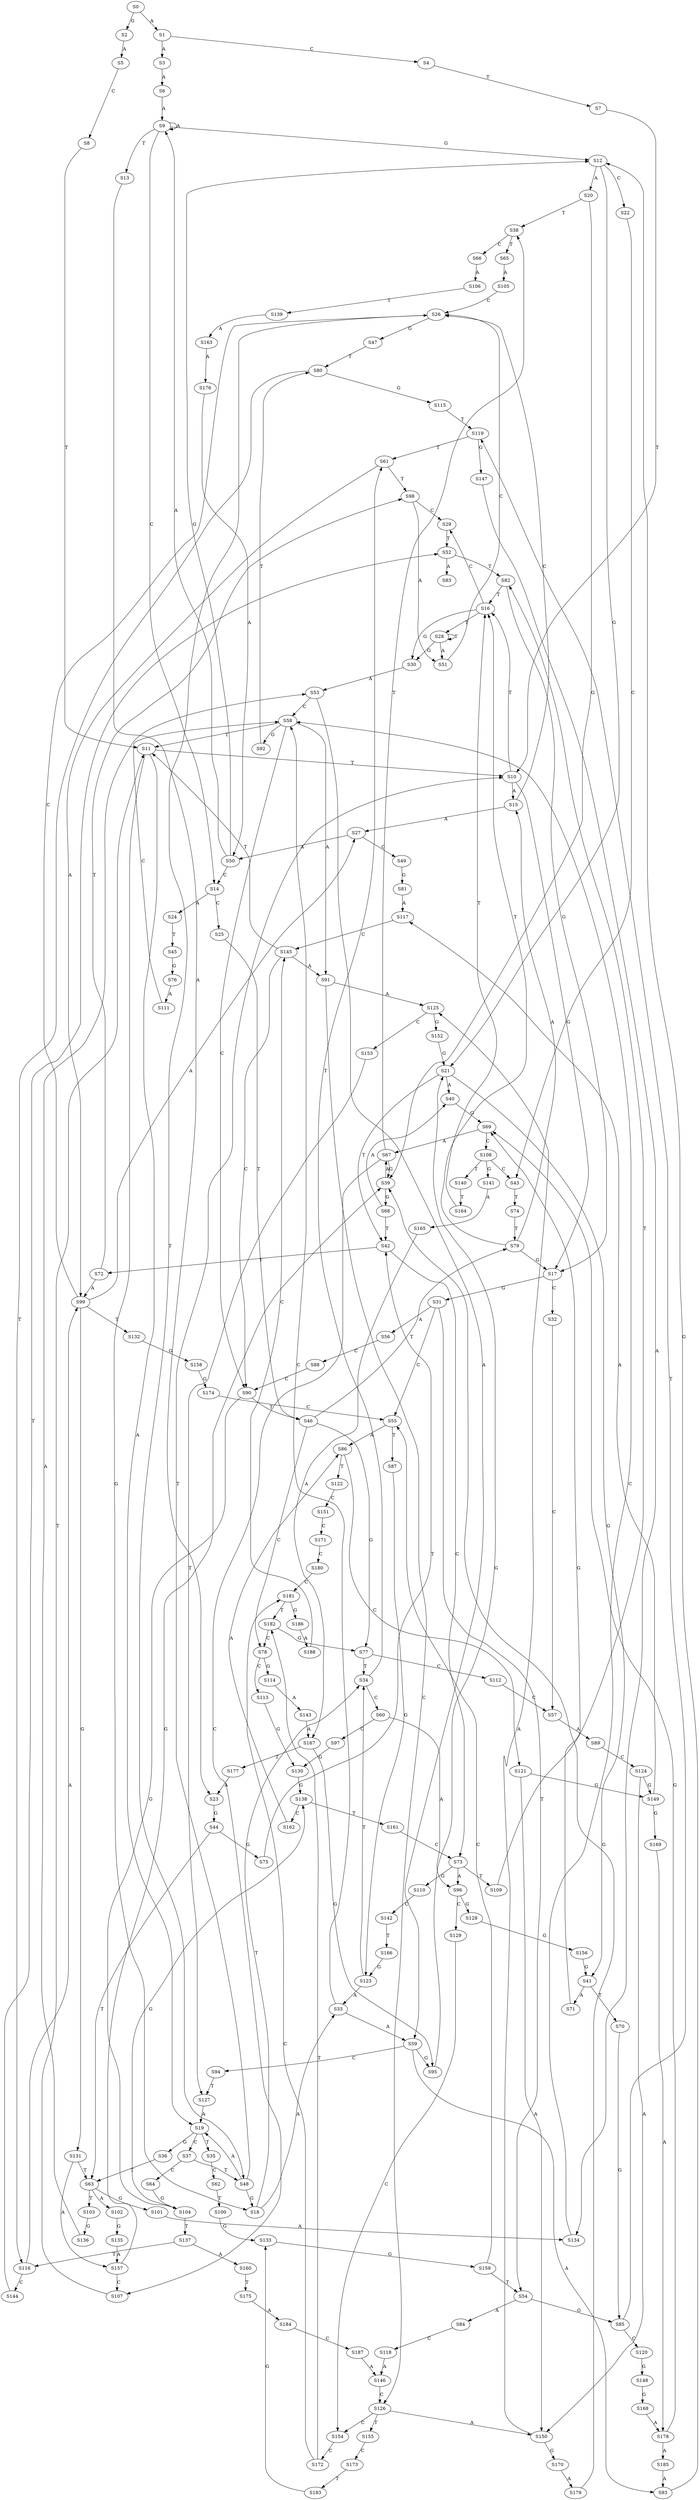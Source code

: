 strict digraph  {
	S0 -> S1 [ label = A ];
	S0 -> S2 [ label = G ];
	S1 -> S3 [ label = A ];
	S1 -> S4 [ label = C ];
	S2 -> S5 [ label = A ];
	S3 -> S6 [ label = A ];
	S4 -> S7 [ label = T ];
	S5 -> S8 [ label = C ];
	S6 -> S9 [ label = A ];
	S7 -> S10 [ label = T ];
	S8 -> S11 [ label = T ];
	S9 -> S12 [ label = G ];
	S9 -> S13 [ label = T ];
	S9 -> S9 [ label = A ];
	S9 -> S14 [ label = C ];
	S10 -> S15 [ label = A ];
	S10 -> S16 [ label = T ];
	S10 -> S17 [ label = G ];
	S11 -> S10 [ label = T ];
	S11 -> S18 [ label = G ];
	S11 -> S19 [ label = A ];
	S12 -> S20 [ label = A ];
	S12 -> S21 [ label = G ];
	S12 -> S22 [ label = C ];
	S13 -> S23 [ label = A ];
	S14 -> S24 [ label = A ];
	S14 -> S25 [ label = C ];
	S15 -> S26 [ label = C ];
	S15 -> S27 [ label = A ];
	S16 -> S28 [ label = T ];
	S16 -> S29 [ label = C ];
	S16 -> S30 [ label = G ];
	S17 -> S31 [ label = G ];
	S17 -> S32 [ label = C ];
	S18 -> S33 [ label = A ];
	S18 -> S34 [ label = T ];
	S19 -> S35 [ label = T ];
	S19 -> S36 [ label = G ];
	S19 -> S37 [ label = C ];
	S20 -> S38 [ label = T ];
	S20 -> S39 [ label = G ];
	S21 -> S40 [ label = A ];
	S21 -> S41 [ label = G ];
	S21 -> S42 [ label = T ];
	S22 -> S43 [ label = C ];
	S23 -> S44 [ label = G ];
	S24 -> S45 [ label = T ];
	S25 -> S46 [ label = T ];
	S26 -> S47 [ label = G ];
	S26 -> S48 [ label = T ];
	S27 -> S49 [ label = C ];
	S27 -> S50 [ label = A ];
	S28 -> S51 [ label = A ];
	S28 -> S28 [ label = T ];
	S28 -> S30 [ label = G ];
	S29 -> S52 [ label = T ];
	S30 -> S53 [ label = A ];
	S31 -> S54 [ label = T ];
	S31 -> S55 [ label = C ];
	S31 -> S56 [ label = A ];
	S32 -> S57 [ label = C ];
	S33 -> S58 [ label = C ];
	S33 -> S59 [ label = A ];
	S34 -> S60 [ label = C ];
	S34 -> S61 [ label = T ];
	S35 -> S62 [ label = C ];
	S36 -> S63 [ label = T ];
	S37 -> S48 [ label = T ];
	S37 -> S64 [ label = C ];
	S38 -> S65 [ label = T ];
	S38 -> S66 [ label = C ];
	S39 -> S67 [ label = A ];
	S39 -> S68 [ label = G ];
	S40 -> S69 [ label = G ];
	S41 -> S70 [ label = T ];
	S41 -> S71 [ label = A ];
	S42 -> S72 [ label = T ];
	S42 -> S73 [ label = C ];
	S43 -> S74 [ label = T ];
	S44 -> S75 [ label = G ];
	S44 -> S63 [ label = T ];
	S45 -> S76 [ label = G ];
	S46 -> S77 [ label = G ];
	S46 -> S78 [ label = C ];
	S46 -> S79 [ label = T ];
	S47 -> S80 [ label = T ];
	S48 -> S10 [ label = T ];
	S48 -> S19 [ label = A ];
	S48 -> S18 [ label = G ];
	S49 -> S81 [ label = G ];
	S50 -> S14 [ label = C ];
	S50 -> S12 [ label = G ];
	S50 -> S9 [ label = A ];
	S51 -> S26 [ label = C ];
	S52 -> S82 [ label = T ];
	S52 -> S83 [ label = A ];
	S53 -> S58 [ label = C ];
	S53 -> S59 [ label = A ];
	S54 -> S84 [ label = A ];
	S54 -> S85 [ label = G ];
	S55 -> S86 [ label = A ];
	S55 -> S87 [ label = T ];
	S56 -> S88 [ label = C ];
	S57 -> S89 [ label = A ];
	S58 -> S90 [ label = C ];
	S58 -> S91 [ label = A ];
	S58 -> S92 [ label = G ];
	S58 -> S11 [ label = T ];
	S59 -> S93 [ label = A ];
	S59 -> S94 [ label = C ];
	S59 -> S95 [ label = G ];
	S60 -> S96 [ label = A ];
	S60 -> S97 [ label = C ];
	S61 -> S98 [ label = T ];
	S61 -> S99 [ label = A ];
	S62 -> S100 [ label = T ];
	S63 -> S101 [ label = G ];
	S63 -> S102 [ label = A ];
	S63 -> S103 [ label = T ];
	S64 -> S104 [ label = G ];
	S65 -> S105 [ label = A ];
	S66 -> S106 [ label = A ];
	S67 -> S38 [ label = T ];
	S67 -> S107 [ label = C ];
	S67 -> S39 [ label = G ];
	S68 -> S42 [ label = T ];
	S68 -> S40 [ label = A ];
	S69 -> S108 [ label = C ];
	S69 -> S67 [ label = A ];
	S70 -> S85 [ label = G ];
	S71 -> S69 [ label = G ];
	S72 -> S99 [ label = A ];
	S72 -> S98 [ label = T ];
	S73 -> S109 [ label = T ];
	S73 -> S96 [ label = A ];
	S73 -> S110 [ label = G ];
	S74 -> S79 [ label = T ];
	S75 -> S42 [ label = T ];
	S76 -> S111 [ label = A ];
	S77 -> S34 [ label = T ];
	S77 -> S112 [ label = C ];
	S78 -> S113 [ label = C ];
	S78 -> S114 [ label = G ];
	S79 -> S16 [ label = T ];
	S79 -> S15 [ label = A ];
	S79 -> S17 [ label = G ];
	S80 -> S115 [ label = G ];
	S80 -> S116 [ label = T ];
	S81 -> S117 [ label = A ];
	S82 -> S16 [ label = T ];
	S82 -> S17 [ label = G ];
	S84 -> S118 [ label = C ];
	S85 -> S119 [ label = T ];
	S85 -> S120 [ label = C ];
	S86 -> S121 [ label = C ];
	S86 -> S122 [ label = T ];
	S87 -> S123 [ label = G ];
	S88 -> S90 [ label = C ];
	S89 -> S124 [ label = C ];
	S90 -> S104 [ label = G ];
	S90 -> S46 [ label = T ];
	S91 -> S125 [ label = A ];
	S91 -> S126 [ label = C ];
	S92 -> S80 [ label = T ];
	S93 -> S12 [ label = G ];
	S94 -> S127 [ label = T ];
	S95 -> S21 [ label = G ];
	S96 -> S128 [ label = G ];
	S96 -> S129 [ label = C ];
	S97 -> S130 [ label = G ];
	S98 -> S29 [ label = C ];
	S98 -> S51 [ label = A ];
	S99 -> S27 [ label = A ];
	S99 -> S131 [ label = G ];
	S99 -> S132 [ label = T ];
	S99 -> S26 [ label = C ];
	S100 -> S133 [ label = G ];
	S101 -> S134 [ label = A ];
	S102 -> S135 [ label = G ];
	S103 -> S136 [ label = G ];
	S104 -> S137 [ label = T ];
	S104 -> S138 [ label = G ];
	S105 -> S26 [ label = C ];
	S106 -> S139 [ label = T ];
	S107 -> S11 [ label = T ];
	S108 -> S140 [ label = T ];
	S108 -> S43 [ label = C ];
	S108 -> S141 [ label = G ];
	S109 -> S82 [ label = T ];
	S110 -> S142 [ label = C ];
	S111 -> S58 [ label = C ];
	S112 -> S57 [ label = C ];
	S113 -> S130 [ label = G ];
	S114 -> S143 [ label = A ];
	S115 -> S119 [ label = T ];
	S116 -> S99 [ label = A ];
	S116 -> S144 [ label = C ];
	S117 -> S145 [ label = C ];
	S118 -> S146 [ label = A ];
	S119 -> S147 [ label = G ];
	S119 -> S61 [ label = T ];
	S120 -> S148 [ label = G ];
	S121 -> S149 [ label = G ];
	S121 -> S150 [ label = A ];
	S122 -> S151 [ label = C ];
	S123 -> S34 [ label = T ];
	S123 -> S33 [ label = A ];
	S124 -> S150 [ label = A ];
	S124 -> S149 [ label = G ];
	S125 -> S152 [ label = G ];
	S125 -> S153 [ label = C ];
	S126 -> S154 [ label = C ];
	S126 -> S150 [ label = A ];
	S126 -> S155 [ label = T ];
	S127 -> S19 [ label = A ];
	S128 -> S156 [ label = G ];
	S129 -> S154 [ label = C ];
	S130 -> S138 [ label = G ];
	S131 -> S157 [ label = A ];
	S131 -> S63 [ label = T ];
	S132 -> S158 [ label = G ];
	S133 -> S159 [ label = G ];
	S134 -> S58 [ label = C ];
	S135 -> S157 [ label = A ];
	S136 -> S53 [ label = A ];
	S137 -> S116 [ label = T ];
	S137 -> S160 [ label = A ];
	S138 -> S161 [ label = T ];
	S138 -> S162 [ label = C ];
	S139 -> S163 [ label = A ];
	S140 -> S164 [ label = T ];
	S141 -> S165 [ label = A ];
	S142 -> S166 [ label = T ];
	S143 -> S167 [ label = A ];
	S144 -> S52 [ label = T ];
	S145 -> S11 [ label = T ];
	S145 -> S91 [ label = A ];
	S145 -> S90 [ label = C ];
	S146 -> S126 [ label = C ];
	S147 -> S134 [ label = A ];
	S148 -> S168 [ label = G ];
	S149 -> S117 [ label = A ];
	S149 -> S169 [ label = G ];
	S150 -> S170 [ label = G ];
	S150 -> S125 [ label = A ];
	S151 -> S171 [ label = C ];
	S152 -> S21 [ label = G ];
	S153 -> S127 [ label = T ];
	S154 -> S172 [ label = C ];
	S155 -> S173 [ label = C ];
	S156 -> S41 [ label = G ];
	S157 -> S39 [ label = G ];
	S157 -> S107 [ label = C ];
	S158 -> S174 [ label = G ];
	S159 -> S54 [ label = T ];
	S159 -> S55 [ label = C ];
	S160 -> S175 [ label = T ];
	S161 -> S73 [ label = C ];
	S162 -> S86 [ label = A ];
	S163 -> S176 [ label = A ];
	S164 -> S16 [ label = T ];
	S165 -> S167 [ label = A ];
	S166 -> S123 [ label = G ];
	S167 -> S177 [ label = T ];
	S167 -> S95 [ label = G ];
	S168 -> S178 [ label = A ];
	S169 -> S178 [ label = A ];
	S170 -> S179 [ label = A ];
	S171 -> S180 [ label = C ];
	S172 -> S181 [ label = C ];
	S172 -> S182 [ label = T ];
	S173 -> S183 [ label = T ];
	S174 -> S55 [ label = C ];
	S175 -> S184 [ label = A ];
	S176 -> S50 [ label = A ];
	S177 -> S23 [ label = A ];
	S178 -> S185 [ label = A ];
	S178 -> S69 [ label = G ];
	S179 -> S39 [ label = G ];
	S180 -> S181 [ label = C ];
	S181 -> S186 [ label = G ];
	S181 -> S182 [ label = T ];
	S182 -> S78 [ label = C ];
	S182 -> S77 [ label = G ];
	S183 -> S133 [ label = G ];
	S184 -> S187 [ label = C ];
	S185 -> S93 [ label = A ];
	S186 -> S188 [ label = A ];
	S187 -> S146 [ label = A ];
	S188 -> S145 [ label = C ];
}

